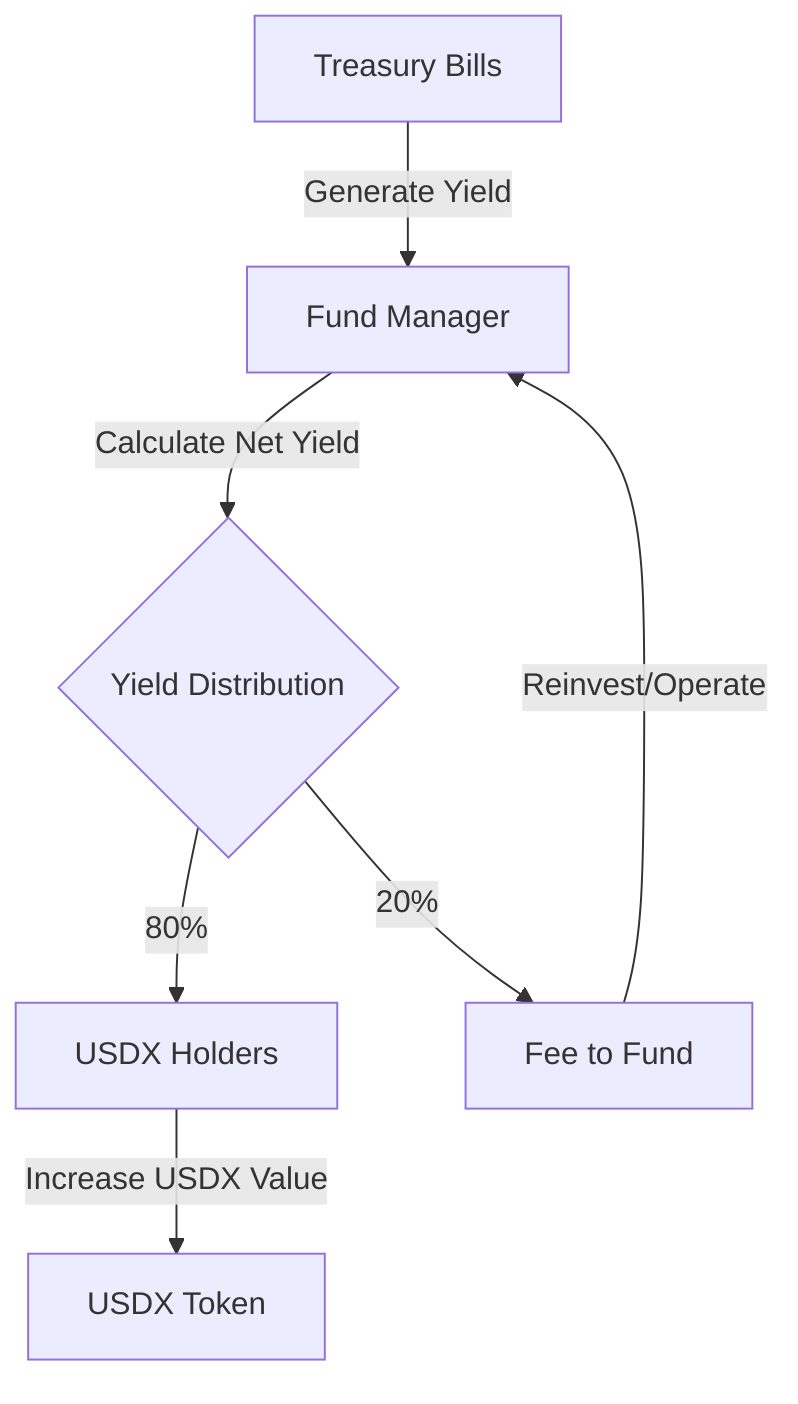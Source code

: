 flowchart TD
    A[Treasury Bills] -->|Generate Yield| B[Fund Manager]
    B -->|Calculate Net Yield| C{Yield Distribution}
    C -->|80%| D[USDX Holders]
    C -->|20%| E[Fee to Fund]
    D -->|Increase USDX Value| F[USDX Token]
    E -->|Reinvest/Operate| B